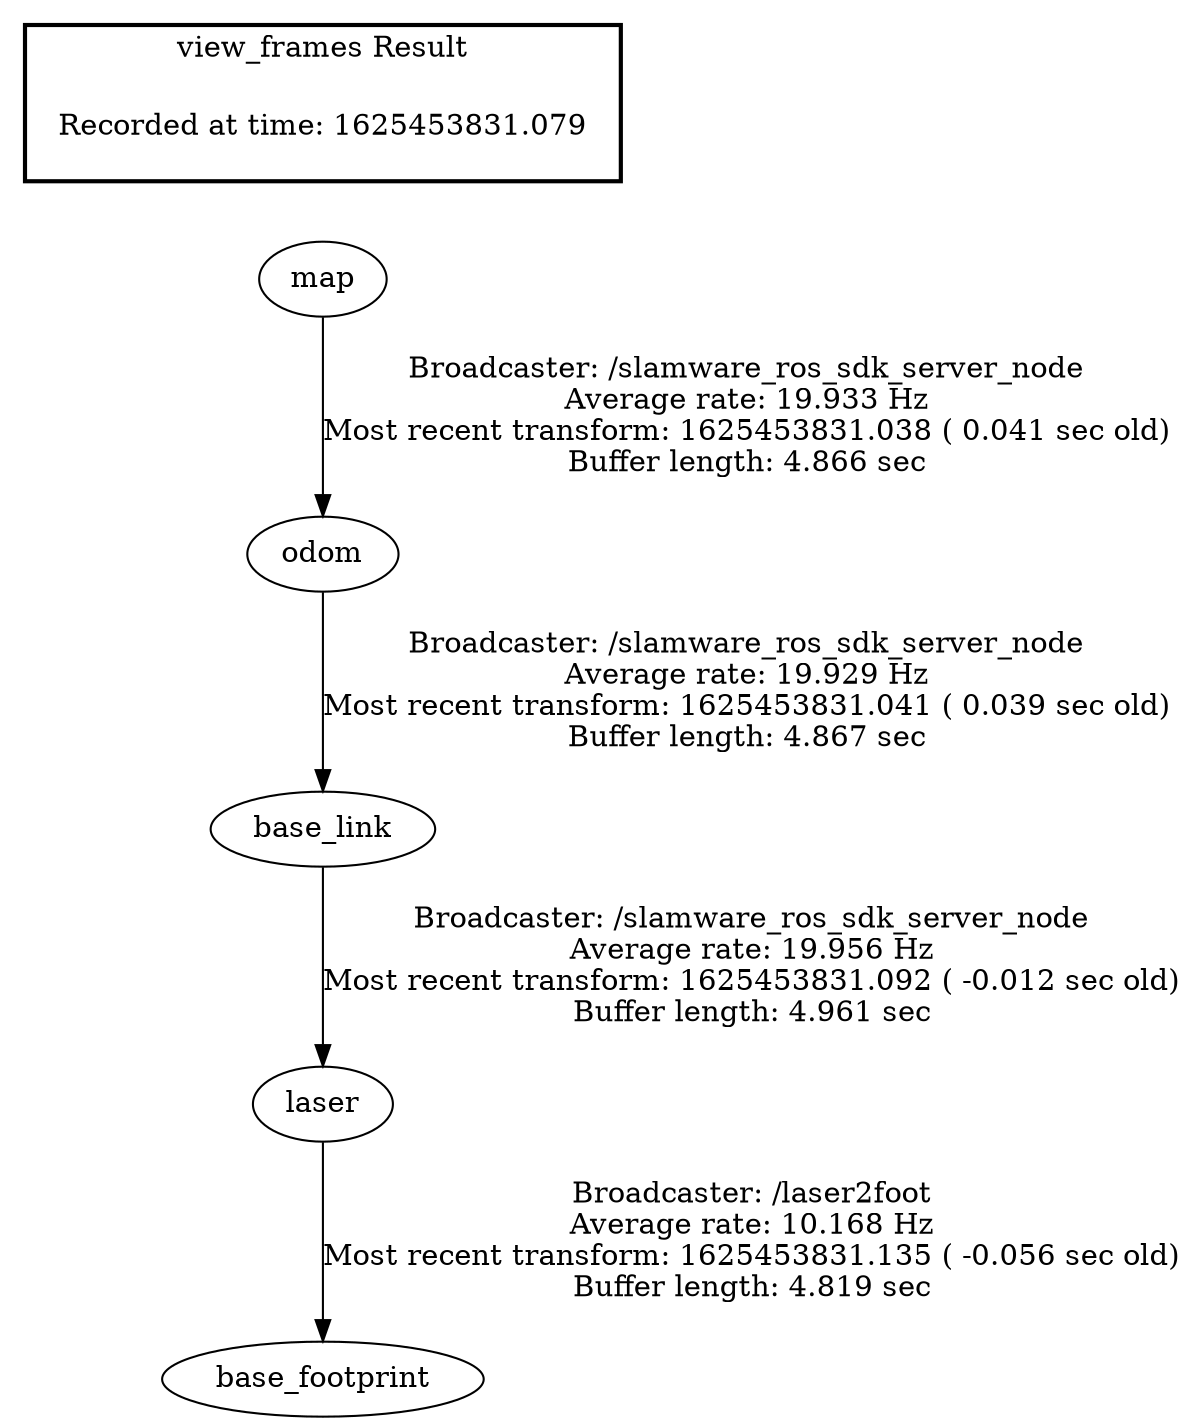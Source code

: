 digraph G {
"base_link" -> "laser"[label="Broadcaster: /slamware_ros_sdk_server_node\nAverage rate: 19.956 Hz\nMost recent transform: 1625453831.092 ( -0.012 sec old)\nBuffer length: 4.961 sec\n"];
"map" -> "odom"[label="Broadcaster: /slamware_ros_sdk_server_node\nAverage rate: 19.933 Hz\nMost recent transform: 1625453831.038 ( 0.041 sec old)\nBuffer length: 4.866 sec\n"];
"odom" -> "base_link"[label="Broadcaster: /slamware_ros_sdk_server_node\nAverage rate: 19.929 Hz\nMost recent transform: 1625453831.041 ( 0.039 sec old)\nBuffer length: 4.867 sec\n"];
"laser" -> "base_footprint"[label="Broadcaster: /laser2foot\nAverage rate: 10.168 Hz\nMost recent transform: 1625453831.135 ( -0.056 sec old)\nBuffer length: 4.819 sec\n"];
edge [style=invis];
 subgraph cluster_legend { style=bold; color=black; label ="view_frames Result";
"Recorded at time: 1625453831.079"[ shape=plaintext ] ;
 }->"map";
}